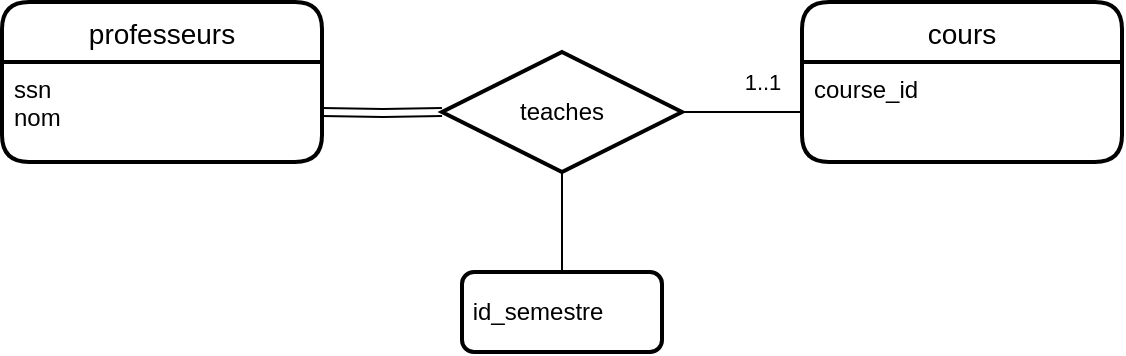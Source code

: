 <mxfile version="14.2.9" type="device"><diagram id="R2lEEEUBdFMjLlhIrx00" name="Page-1"><mxGraphModel dx="1185" dy="577" grid="1" gridSize="10" guides="1" tooltips="1" connect="1" arrows="1" fold="1" page="1" pageScale="1" pageWidth="850" pageHeight="1100" math="0" shadow="0" extFonts="Permanent Marker^https://fonts.googleapis.com/css?family=Permanent+Marker"><root><mxCell id="0"/><mxCell id="1" parent="0"/><mxCell id="5w5mWSJGyPEqfXXEy-zk-3" value="cours" style="swimlane;childLayout=stackLayout;horizontal=1;startSize=30;horizontalStack=0;rounded=1;fontSize=14;fontStyle=0;strokeWidth=2;resizeParent=0;resizeLast=1;shadow=0;dashed=0;align=center;" vertex="1" parent="1"><mxGeometry x="520" y="120" width="160" height="80" as="geometry"/></mxCell><mxCell id="5w5mWSJGyPEqfXXEy-zk-4" value="course_id&#10;" style="align=left;strokeColor=none;fillColor=none;spacingLeft=4;fontSize=12;verticalAlign=top;resizable=0;rotatable=0;part=1;" vertex="1" parent="5w5mWSJGyPEqfXXEy-zk-3"><mxGeometry y="30" width="160" height="50" as="geometry"/></mxCell><mxCell id="5w5mWSJGyPEqfXXEy-zk-9" value="" style="edgeStyle=orthogonalEdgeStyle;rounded=0;orthogonalLoop=1;jettySize=auto;html=1;endArrow=none;endFill=0;" edge="1" parent="1" source="5w5mWSJGyPEqfXXEy-zk-5" target="5w5mWSJGyPEqfXXEy-zk-6"><mxGeometry relative="1" as="geometry"/></mxCell><mxCell id="5w5mWSJGyPEqfXXEy-zk-5" value="&lt;div&gt;&lt;span&gt;&amp;nbsp;id_semestre&lt;/span&gt;&lt;/div&gt;" style="whiteSpace=wrap;html=1;align=left;rounded=1;strokeWidth=2;" vertex="1" parent="1"><mxGeometry x="350" y="255" width="100" height="40" as="geometry"/></mxCell><mxCell id="5w5mWSJGyPEqfXXEy-zk-14" value="1..1" style="edgeStyle=orthogonalEdgeStyle;rounded=0;orthogonalLoop=1;jettySize=auto;html=1;exitX=1;exitY=0.5;exitDx=0;exitDy=0;entryX=0;entryY=0.5;entryDx=0;entryDy=0;startArrow=none;startFill=0;endArrow=none;endFill=0;" edge="1" parent="1" source="5w5mWSJGyPEqfXXEy-zk-6" target="5w5mWSJGyPEqfXXEy-zk-4"><mxGeometry x="0.333" y="15" relative="1" as="geometry"><mxPoint as="offset"/></mxGeometry></mxCell><mxCell id="5w5mWSJGyPEqfXXEy-zk-6" value="teaches" style="shape=rhombus;perimeter=rhombusPerimeter;whiteSpace=wrap;html=1;align=center;strokeWidth=2;" vertex="1" parent="1"><mxGeometry x="340" y="145" width="120" height="60" as="geometry"/></mxCell><mxCell id="5w5mWSJGyPEqfXXEy-zk-7" value="" style="edgeStyle=orthogonalEdgeStyle;rounded=0;orthogonalLoop=1;jettySize=auto;html=1;endArrow=none;endFill=0;startArrow=none;startFill=0;shape=link;" edge="1" parent="1" target="5w5mWSJGyPEqfXXEy-zk-6"><mxGeometry relative="1" as="geometry"><mxPoint x="280" y="175.0" as="sourcePoint"/></mxGeometry></mxCell><mxCell id="5w5mWSJGyPEqfXXEy-zk-11" value="professeurs" style="swimlane;childLayout=stackLayout;horizontal=1;startSize=30;horizontalStack=0;rounded=1;fontSize=14;fontStyle=0;strokeWidth=2;resizeParent=0;resizeLast=1;shadow=0;dashed=0;align=center;" vertex="1" parent="1"><mxGeometry x="120" y="120" width="160" height="80" as="geometry"/></mxCell><mxCell id="5w5mWSJGyPEqfXXEy-zk-12" value="ssn&#10;nom&#10;" style="align=left;strokeColor=none;fillColor=none;spacingLeft=4;fontSize=12;verticalAlign=top;resizable=0;rotatable=0;part=1;" vertex="1" parent="5w5mWSJGyPEqfXXEy-zk-11"><mxGeometry y="30" width="160" height="50" as="geometry"/></mxCell></root></mxGraphModel></diagram></mxfile>